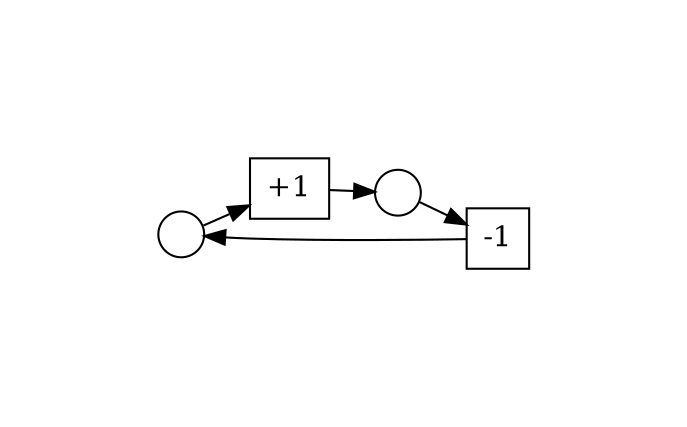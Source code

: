 digraph G {
  rankdir=LR;
  center=true; margin=1; 
  ranksep=0.3;

  p1;"+1";p2;"-1";
  p1,p2 [shape=circle,fixedsize=true,label="", height=.3,width=.3];

  "+1", "-1" [shape=rect,height=0.4,width=.4];
  p1->"+1"->p2->"-1"->p1;
}
